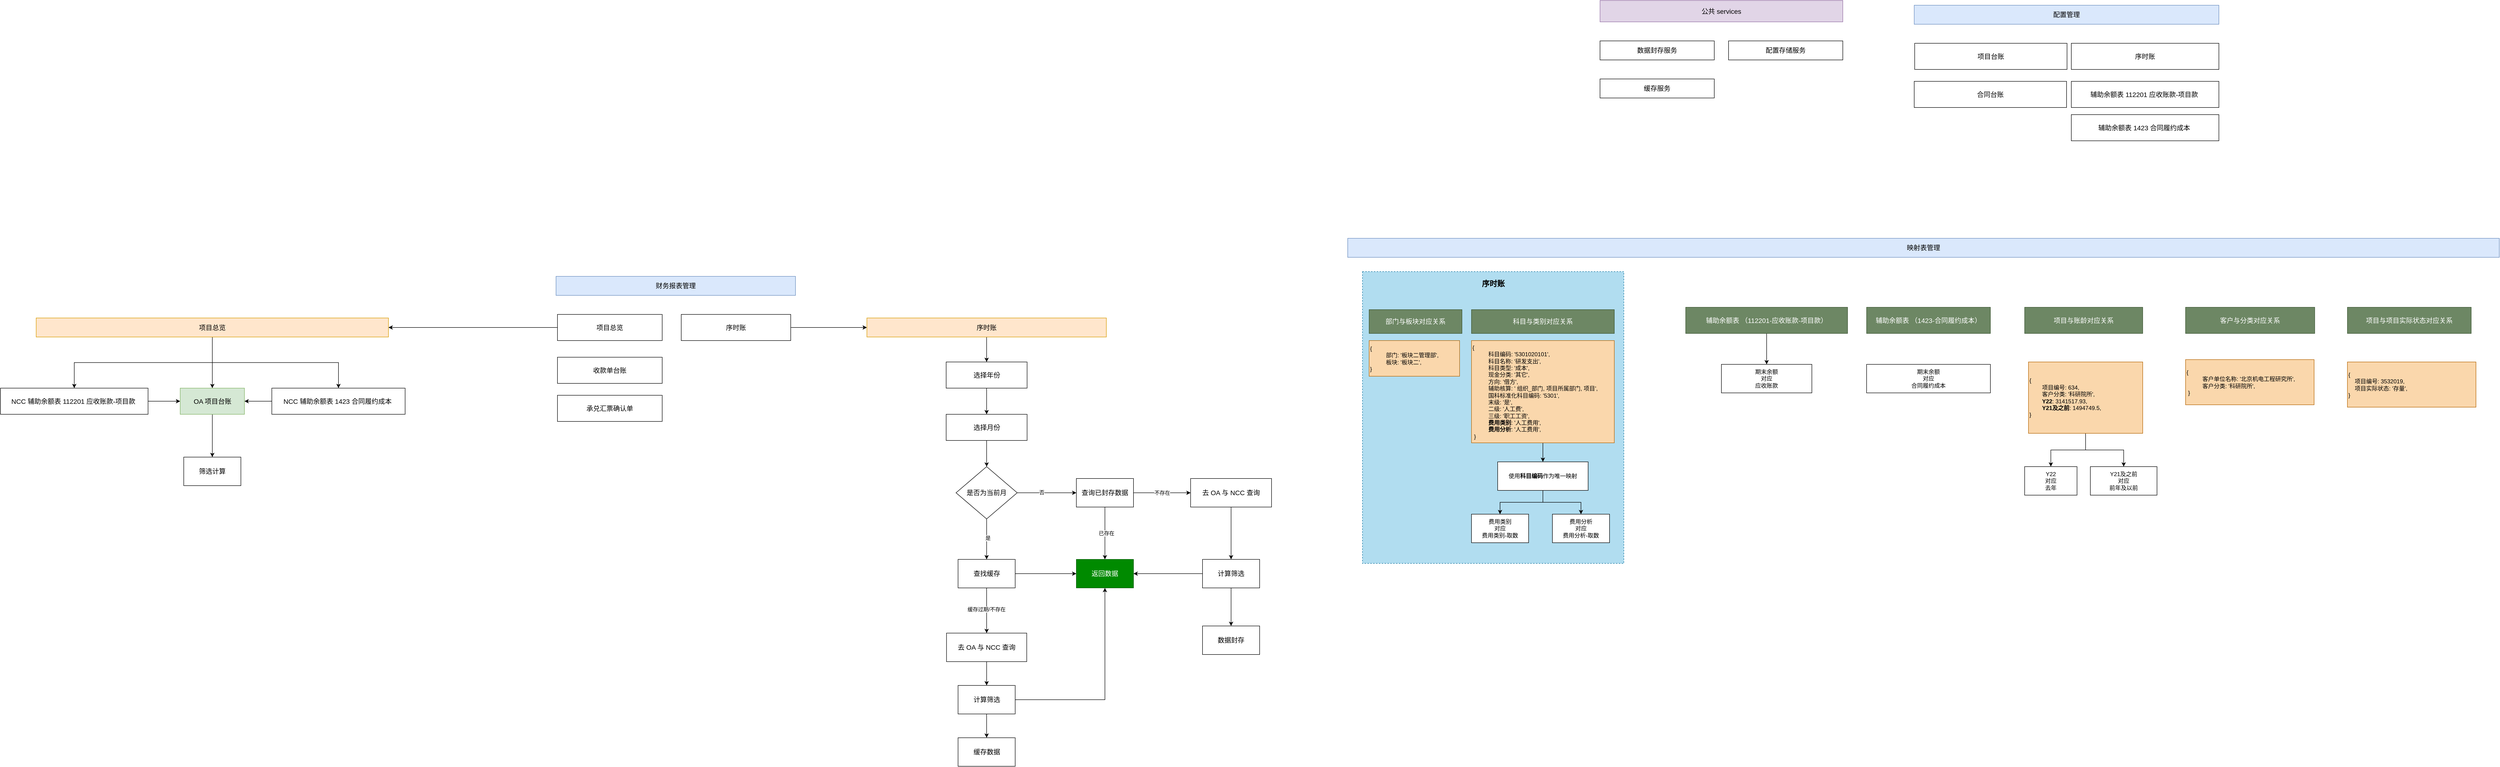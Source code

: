 <mxfile version="21.5.2" type="github">
  <diagram name="第 1 页" id="1ec_RS1h40ruIxiW34ki">
    <mxGraphModel dx="3770" dy="2812" grid="1" gridSize="10" guides="1" tooltips="1" connect="1" arrows="1" fold="1" page="1" pageScale="1" pageWidth="827" pageHeight="1169" math="0" shadow="0">
      <root>
        <mxCell id="0" />
        <mxCell id="1" parent="0" />
        <mxCell id="SoxdXa38NiNiZJWy6aRw-1" value="" style="group" vertex="1" connectable="0" parent="1">
          <mxGeometry x="2331" y="-320" width="549" height="613.5" as="geometry" />
        </mxCell>
        <mxCell id="SoxdXa38NiNiZJWy6aRw-2" value="" style="rounded=0;whiteSpace=wrap;html=1;fillColor=#b1ddf0;dashed=1;strokeColor=#10739e;" vertex="1" parent="SoxdXa38NiNiZJWy6aRw-1">
          <mxGeometry width="549" height="613.5" as="geometry" />
        </mxCell>
        <mxCell id="SoxdXa38NiNiZJWy6aRw-3" value="&lt;b&gt;&lt;font style=&quot;font-size: 16px;&quot;&gt;序时账&lt;/font&gt;&lt;/b&gt;" style="text;html=1;strokeColor=none;fillColor=none;align=center;verticalAlign=middle;whiteSpace=wrap;rounded=0;" vertex="1" parent="SoxdXa38NiNiZJWy6aRw-1">
          <mxGeometry x="211.5" y="10" width="126" height="30" as="geometry" />
        </mxCell>
        <mxCell id="SoxdXa38NiNiZJWy6aRw-4" value="映射表管理" style="rounded=0;whiteSpace=wrap;html=1;fillColor=#dae8fc;strokeColor=#6c8ebf;fontSize=14;" vertex="1" parent="1">
          <mxGeometry x="2300" y="-390" width="2419" height="40" as="geometry" />
        </mxCell>
        <mxCell id="SoxdXa38NiNiZJWy6aRw-5" value="财务报表管理" style="rounded=0;whiteSpace=wrap;html=1;fillColor=#dae8fc;strokeColor=#6c8ebf;fontSize=14;" vertex="1" parent="1">
          <mxGeometry x="637" y="-310" width="503" height="40" as="geometry" />
        </mxCell>
        <mxCell id="SoxdXa38NiNiZJWy6aRw-6" value="部门与板块对应关系" style="rounded=0;whiteSpace=wrap;html=1;fontSize=14;fillColor=#6d8764;fontColor=#ffffff;strokeColor=#3A5431;" vertex="1" parent="1">
          <mxGeometry x="2345" y="-240" width="195" height="50" as="geometry" />
        </mxCell>
        <mxCell id="SoxdXa38NiNiZJWy6aRw-7" value="" style="edgeStyle=orthogonalEdgeStyle;rounded=0;orthogonalLoop=1;jettySize=auto;html=1;fontSize=14;" edge="1" parent="1" source="SoxdXa38NiNiZJWy6aRw-8" target="SoxdXa38NiNiZJWy6aRw-18">
          <mxGeometry relative="1" as="geometry" />
        </mxCell>
        <mxCell id="SoxdXa38NiNiZJWy6aRw-8" value="选择年份" style="whiteSpace=wrap;html=1;rounded=0;fontSize=14;" vertex="1" parent="1">
          <mxGeometry x="1456.5" y="-130" width="170" height="55" as="geometry" />
        </mxCell>
        <mxCell id="SoxdXa38NiNiZJWy6aRw-9" value="承兑汇票确认单" style="whiteSpace=wrap;html=1;rounded=0;fontSize=14;" vertex="1" parent="1">
          <mxGeometry x="640" y="-60" width="220" height="55" as="geometry" />
        </mxCell>
        <mxCell id="SoxdXa38NiNiZJWy6aRw-10" value="收款单台账" style="whiteSpace=wrap;html=1;rounded=0;fontSize=14;" vertex="1" parent="1">
          <mxGeometry x="640" y="-140" width="220" height="55" as="geometry" />
        </mxCell>
        <mxCell id="SoxdXa38NiNiZJWy6aRw-11" style="edgeStyle=orthogonalEdgeStyle;rounded=0;orthogonalLoop=1;jettySize=auto;html=1;entryX=0;entryY=0.5;entryDx=0;entryDy=0;" edge="1" parent="1" source="SoxdXa38NiNiZJWy6aRw-12" target="SoxdXa38NiNiZJWy6aRw-16">
          <mxGeometry relative="1" as="geometry" />
        </mxCell>
        <mxCell id="SoxdXa38NiNiZJWy6aRw-12" value="序时账" style="whiteSpace=wrap;html=1;rounded=0;fontSize=14;" vertex="1" parent="1">
          <mxGeometry x="900" y="-230" width="230" height="55" as="geometry" />
        </mxCell>
        <mxCell id="SoxdXa38NiNiZJWy6aRw-13" style="edgeStyle=orthogonalEdgeStyle;rounded=0;orthogonalLoop=1;jettySize=auto;html=1;exitX=0;exitY=0.5;exitDx=0;exitDy=0;entryX=1;entryY=0.5;entryDx=0;entryDy=0;" edge="1" parent="1" source="SoxdXa38NiNiZJWy6aRw-14" target="SoxdXa38NiNiZJWy6aRw-53">
          <mxGeometry relative="1" as="geometry" />
        </mxCell>
        <mxCell id="SoxdXa38NiNiZJWy6aRw-14" value="项目总览" style="whiteSpace=wrap;html=1;rounded=0;fontSize=14;" vertex="1" parent="1">
          <mxGeometry x="640" y="-230" width="220" height="55" as="geometry" />
        </mxCell>
        <mxCell id="SoxdXa38NiNiZJWy6aRw-15" style="edgeStyle=orthogonalEdgeStyle;rounded=0;orthogonalLoop=1;jettySize=auto;html=1;entryX=0.5;entryY=0;entryDx=0;entryDy=0;fontSize=14;" edge="1" parent="1" source="SoxdXa38NiNiZJWy6aRw-16" target="SoxdXa38NiNiZJWy6aRw-8">
          <mxGeometry relative="1" as="geometry" />
        </mxCell>
        <mxCell id="SoxdXa38NiNiZJWy6aRw-16" value="序时账" style="rounded=0;whiteSpace=wrap;html=1;fillColor=#ffe6cc;strokeColor=#d79b00;fontSize=14;" vertex="1" parent="1">
          <mxGeometry x="1290" y="-222.5" width="503" height="40" as="geometry" />
        </mxCell>
        <mxCell id="SoxdXa38NiNiZJWy6aRw-17" style="edgeStyle=orthogonalEdgeStyle;rounded=0;orthogonalLoop=1;jettySize=auto;html=1;fontSize=14;" edge="1" parent="1" source="SoxdXa38NiNiZJWy6aRw-18" target="SoxdXa38NiNiZJWy6aRw-23">
          <mxGeometry relative="1" as="geometry" />
        </mxCell>
        <mxCell id="SoxdXa38NiNiZJWy6aRw-18" value="选择月份" style="whiteSpace=wrap;html=1;rounded=0;fontSize=14;" vertex="1" parent="1">
          <mxGeometry x="1456.5" y="-20" width="170" height="55" as="geometry" />
        </mxCell>
        <mxCell id="SoxdXa38NiNiZJWy6aRw-19" value="" style="edgeStyle=orthogonalEdgeStyle;rounded=0;orthogonalLoop=1;jettySize=auto;html=1;" edge="1" parent="1" source="SoxdXa38NiNiZJWy6aRw-23" target="SoxdXa38NiNiZJWy6aRw-28">
          <mxGeometry relative="1" as="geometry" />
        </mxCell>
        <mxCell id="SoxdXa38NiNiZJWy6aRw-20" value="否" style="edgeLabel;html=1;align=center;verticalAlign=middle;resizable=0;points=[];" vertex="1" connectable="0" parent="SoxdXa38NiNiZJWy6aRw-19">
          <mxGeometry x="-0.187" y="1" relative="1" as="geometry">
            <mxPoint as="offset" />
          </mxGeometry>
        </mxCell>
        <mxCell id="SoxdXa38NiNiZJWy6aRw-21" value="" style="edgeStyle=orthogonalEdgeStyle;rounded=0;orthogonalLoop=1;jettySize=auto;html=1;" edge="1" parent="1" source="SoxdXa38NiNiZJWy6aRw-23" target="SoxdXa38NiNiZJWy6aRw-32">
          <mxGeometry relative="1" as="geometry" />
        </mxCell>
        <mxCell id="SoxdXa38NiNiZJWy6aRw-22" value="是" style="edgeLabel;html=1;align=center;verticalAlign=middle;resizable=0;points=[];" vertex="1" connectable="0" parent="SoxdXa38NiNiZJWy6aRw-21">
          <mxGeometry x="-0.067" y="2" relative="1" as="geometry">
            <mxPoint as="offset" />
          </mxGeometry>
        </mxCell>
        <mxCell id="SoxdXa38NiNiZJWy6aRw-23" value="是否为当前月" style="rhombus;whiteSpace=wrap;html=1;fontSize=14;" vertex="1" parent="1">
          <mxGeometry x="1477.25" y="90" width="128.5" height="110" as="geometry" />
        </mxCell>
        <mxCell id="SoxdXa38NiNiZJWy6aRw-24" style="edgeStyle=orthogonalEdgeStyle;rounded=0;orthogonalLoop=1;jettySize=auto;html=1;entryX=0.5;entryY=0;entryDx=0;entryDy=0;" edge="1" parent="1" source="SoxdXa38NiNiZJWy6aRw-28" target="SoxdXa38NiNiZJWy6aRw-39">
          <mxGeometry relative="1" as="geometry" />
        </mxCell>
        <mxCell id="SoxdXa38NiNiZJWy6aRw-25" value="已存在" style="edgeLabel;html=1;align=center;verticalAlign=middle;resizable=0;points=[];" vertex="1" connectable="0" parent="SoxdXa38NiNiZJWy6aRw-24">
          <mxGeometry x="0.255" y="2" relative="1" as="geometry">
            <mxPoint x="1" y="-14" as="offset" />
          </mxGeometry>
        </mxCell>
        <mxCell id="SoxdXa38NiNiZJWy6aRw-26" value="" style="edgeStyle=orthogonalEdgeStyle;rounded=0;orthogonalLoop=1;jettySize=auto;html=1;" edge="1" parent="1" source="SoxdXa38NiNiZJWy6aRw-28" target="SoxdXa38NiNiZJWy6aRw-41">
          <mxGeometry relative="1" as="geometry" />
        </mxCell>
        <mxCell id="SoxdXa38NiNiZJWy6aRw-27" value="不存在" style="edgeLabel;html=1;align=center;verticalAlign=middle;resizable=0;points=[];" vertex="1" connectable="0" parent="SoxdXa38NiNiZJWy6aRw-26">
          <mxGeometry x="-0.217" y="-4" relative="1" as="geometry">
            <mxPoint x="13" y="-4" as="offset" />
          </mxGeometry>
        </mxCell>
        <mxCell id="SoxdXa38NiNiZJWy6aRw-28" value="查询已封存数据" style="whiteSpace=wrap;html=1;fontSize=14;" vertex="1" parent="1">
          <mxGeometry x="1730" y="115" width="120" height="60" as="geometry" />
        </mxCell>
        <mxCell id="SoxdXa38NiNiZJWy6aRw-29" value="" style="edgeStyle=orthogonalEdgeStyle;rounded=0;orthogonalLoop=1;jettySize=auto;html=1;" edge="1" parent="1" source="SoxdXa38NiNiZJWy6aRw-32" target="SoxdXa38NiNiZJWy6aRw-34">
          <mxGeometry relative="1" as="geometry" />
        </mxCell>
        <mxCell id="SoxdXa38NiNiZJWy6aRw-30" value="缓存过期/不存在" style="edgeLabel;html=1;align=center;verticalAlign=middle;resizable=0;points=[];" vertex="1" connectable="0" parent="SoxdXa38NiNiZJWy6aRw-29">
          <mxGeometry x="-0.054" y="-1" relative="1" as="geometry">
            <mxPoint as="offset" />
          </mxGeometry>
        </mxCell>
        <mxCell id="SoxdXa38NiNiZJWy6aRw-31" value="" style="edgeStyle=orthogonalEdgeStyle;rounded=0;orthogonalLoop=1;jettySize=auto;html=1;" edge="1" parent="1" source="SoxdXa38NiNiZJWy6aRw-32" target="SoxdXa38NiNiZJWy6aRw-39">
          <mxGeometry relative="1" as="geometry" />
        </mxCell>
        <mxCell id="SoxdXa38NiNiZJWy6aRw-32" value="查找缓存" style="whiteSpace=wrap;html=1;fontSize=14;" vertex="1" parent="1">
          <mxGeometry x="1481.5" y="285" width="120" height="60" as="geometry" />
        </mxCell>
        <mxCell id="SoxdXa38NiNiZJWy6aRw-33" value="" style="edgeStyle=orthogonalEdgeStyle;rounded=0;orthogonalLoop=1;jettySize=auto;html=1;" edge="1" parent="1" source="SoxdXa38NiNiZJWy6aRw-34" target="SoxdXa38NiNiZJWy6aRw-37">
          <mxGeometry relative="1" as="geometry" />
        </mxCell>
        <mxCell id="SoxdXa38NiNiZJWy6aRw-34" value="去 OA 与 NCC 查询" style="whiteSpace=wrap;html=1;fontSize=14;" vertex="1" parent="1">
          <mxGeometry x="1457.25" y="440" width="168.5" height="60" as="geometry" />
        </mxCell>
        <mxCell id="SoxdXa38NiNiZJWy6aRw-35" value="" style="edgeStyle=orthogonalEdgeStyle;rounded=0;orthogonalLoop=1;jettySize=auto;html=1;" edge="1" parent="1" source="SoxdXa38NiNiZJWy6aRw-37" target="SoxdXa38NiNiZJWy6aRw-38">
          <mxGeometry relative="1" as="geometry" />
        </mxCell>
        <mxCell id="SoxdXa38NiNiZJWy6aRw-36" style="edgeStyle=orthogonalEdgeStyle;rounded=0;orthogonalLoop=1;jettySize=auto;html=1;entryX=0.5;entryY=1;entryDx=0;entryDy=0;" edge="1" parent="1" source="SoxdXa38NiNiZJWy6aRw-37" target="SoxdXa38NiNiZJWy6aRw-39">
          <mxGeometry relative="1" as="geometry" />
        </mxCell>
        <mxCell id="SoxdXa38NiNiZJWy6aRw-37" value="计算筛选" style="whiteSpace=wrap;html=1;fontSize=14;" vertex="1" parent="1">
          <mxGeometry x="1481.5" y="550" width="120" height="60" as="geometry" />
        </mxCell>
        <mxCell id="SoxdXa38NiNiZJWy6aRw-38" value="缓存数据" style="whiteSpace=wrap;html=1;fontSize=14;" vertex="1" parent="1">
          <mxGeometry x="1481.5" y="660" width="120" height="60" as="geometry" />
        </mxCell>
        <mxCell id="SoxdXa38NiNiZJWy6aRw-39" value="返回数据" style="whiteSpace=wrap;html=1;fontSize=14;fillColor=#008a00;fontColor=#ffffff;strokeColor=#005700;" vertex="1" parent="1">
          <mxGeometry x="1730" y="285" width="120" height="60" as="geometry" />
        </mxCell>
        <mxCell id="SoxdXa38NiNiZJWy6aRw-40" value="" style="edgeStyle=orthogonalEdgeStyle;rounded=0;orthogonalLoop=1;jettySize=auto;html=1;" edge="1" parent="1" source="SoxdXa38NiNiZJWy6aRw-41" target="SoxdXa38NiNiZJWy6aRw-44">
          <mxGeometry relative="1" as="geometry" />
        </mxCell>
        <mxCell id="SoxdXa38NiNiZJWy6aRw-41" value="去 OA 与 NCC 查询" style="whiteSpace=wrap;html=1;fontSize=14;" vertex="1" parent="1">
          <mxGeometry x="1970" y="115" width="170" height="60" as="geometry" />
        </mxCell>
        <mxCell id="SoxdXa38NiNiZJWy6aRw-42" style="edgeStyle=orthogonalEdgeStyle;rounded=0;orthogonalLoop=1;jettySize=auto;html=1;entryX=1;entryY=0.5;entryDx=0;entryDy=0;" edge="1" parent="1" source="SoxdXa38NiNiZJWy6aRw-44" target="SoxdXa38NiNiZJWy6aRw-39">
          <mxGeometry relative="1" as="geometry" />
        </mxCell>
        <mxCell id="SoxdXa38NiNiZJWy6aRw-43" value="" style="edgeStyle=orthogonalEdgeStyle;rounded=0;orthogonalLoop=1;jettySize=auto;html=1;" edge="1" parent="1" source="SoxdXa38NiNiZJWy6aRw-44" target="SoxdXa38NiNiZJWy6aRw-45">
          <mxGeometry relative="1" as="geometry" />
        </mxCell>
        <mxCell id="SoxdXa38NiNiZJWy6aRw-44" value="计算筛选" style="whiteSpace=wrap;html=1;fontSize=14;" vertex="1" parent="1">
          <mxGeometry x="1995" y="285" width="120" height="60" as="geometry" />
        </mxCell>
        <mxCell id="SoxdXa38NiNiZJWy6aRw-45" value="数据封存" style="whiteSpace=wrap;html=1;fontSize=14;" vertex="1" parent="1">
          <mxGeometry x="1995" y="425" width="120" height="60" as="geometry" />
        </mxCell>
        <mxCell id="SoxdXa38NiNiZJWy6aRw-46" value="公共 services" style="rounded=0;whiteSpace=wrap;html=1;fillColor=#e1d5e7;strokeColor=#9673a6;fontSize=14;" vertex="1" parent="1">
          <mxGeometry x="2830" y="-890" width="510" height="45" as="geometry" />
        </mxCell>
        <mxCell id="SoxdXa38NiNiZJWy6aRw-47" value="数据封存服务" style="whiteSpace=wrap;html=1;rounded=0;fontSize=14;" vertex="1" parent="1">
          <mxGeometry x="2830" y="-805" width="240" height="40" as="geometry" />
        </mxCell>
        <mxCell id="SoxdXa38NiNiZJWy6aRw-48" value="配置存储服务" style="whiteSpace=wrap;html=1;rounded=0;fontSize=14;" vertex="1" parent="1">
          <mxGeometry x="3100" y="-805" width="240" height="40" as="geometry" />
        </mxCell>
        <mxCell id="SoxdXa38NiNiZJWy6aRw-49" value="缓存服务" style="whiteSpace=wrap;html=1;rounded=0;fontSize=14;" vertex="1" parent="1">
          <mxGeometry x="2830" y="-725" width="240" height="40" as="geometry" />
        </mxCell>
        <mxCell id="SoxdXa38NiNiZJWy6aRw-50" style="edgeStyle=orthogonalEdgeStyle;rounded=0;orthogonalLoop=1;jettySize=auto;html=1;entryX=0.5;entryY=0;entryDx=0;entryDy=0;" edge="1" parent="1" source="SoxdXa38NiNiZJWy6aRw-53" target="SoxdXa38NiNiZJWy6aRw-61">
          <mxGeometry relative="1" as="geometry" />
        </mxCell>
        <mxCell id="SoxdXa38NiNiZJWy6aRw-51" style="edgeStyle=orthogonalEdgeStyle;rounded=0;orthogonalLoop=1;jettySize=auto;html=1;exitX=0.5;exitY=1;exitDx=0;exitDy=0;entryX=0.5;entryY=0;entryDx=0;entryDy=0;" edge="1" parent="1" source="SoxdXa38NiNiZJWy6aRw-53" target="SoxdXa38NiNiZJWy6aRw-63">
          <mxGeometry relative="1" as="geometry" />
        </mxCell>
        <mxCell id="SoxdXa38NiNiZJWy6aRw-52" style="edgeStyle=orthogonalEdgeStyle;rounded=0;orthogonalLoop=1;jettySize=auto;html=1;exitX=0.5;exitY=1;exitDx=0;exitDy=0;entryX=0.5;entryY=0;entryDx=0;entryDy=0;" edge="1" parent="1" source="SoxdXa38NiNiZJWy6aRw-53" target="SoxdXa38NiNiZJWy6aRw-65">
          <mxGeometry relative="1" as="geometry" />
        </mxCell>
        <mxCell id="SoxdXa38NiNiZJWy6aRw-53" value="项目总览" style="rounded=0;whiteSpace=wrap;html=1;fillColor=#ffe6cc;strokeColor=#d79b00;fontSize=14;" vertex="1" parent="1">
          <mxGeometry x="-455" y="-222.5" width="740" height="40" as="geometry" />
        </mxCell>
        <mxCell id="SoxdXa38NiNiZJWy6aRw-54" value="配置管理" style="rounded=0;whiteSpace=wrap;html=1;fillColor=#dae8fc;strokeColor=#6c8ebf;fontSize=14;" vertex="1" parent="1">
          <mxGeometry x="3490" y="-880" width="640" height="40" as="geometry" />
        </mxCell>
        <mxCell id="SoxdXa38NiNiZJWy6aRw-55" value="项目台账" style="whiteSpace=wrap;html=1;rounded=0;fontSize=14;" vertex="1" parent="1">
          <mxGeometry x="3491" y="-800" width="320" height="55" as="geometry" />
        </mxCell>
        <mxCell id="SoxdXa38NiNiZJWy6aRw-56" value="序时账" style="whiteSpace=wrap;html=1;rounded=0;fontSize=14;" vertex="1" parent="1">
          <mxGeometry x="3820" y="-800" width="310" height="55" as="geometry" />
        </mxCell>
        <mxCell id="SoxdXa38NiNiZJWy6aRw-57" value="合同台账" style="whiteSpace=wrap;html=1;rounded=0;fontSize=14;" vertex="1" parent="1">
          <mxGeometry x="3490" y="-720" width="320" height="55" as="geometry" />
        </mxCell>
        <mxCell id="SoxdXa38NiNiZJWy6aRw-58" value="辅助余额表&amp;nbsp;112201 应收账款-项目款&lt;span style=&quot;background-color: initial;&quot;&gt;&amp;nbsp;&lt;/span&gt;" style="whiteSpace=wrap;html=1;rounded=0;fontSize=14;" vertex="1" parent="1">
          <mxGeometry x="3820" y="-720" width="310" height="55" as="geometry" />
        </mxCell>
        <mxCell id="SoxdXa38NiNiZJWy6aRw-59" value="辅助余额表&amp;nbsp;1423 合同履约成本&lt;span style=&quot;background-color: initial;&quot;&gt;&amp;nbsp;&lt;/span&gt;" style="whiteSpace=wrap;html=1;rounded=0;fontSize=14;" vertex="1" parent="1">
          <mxGeometry x="3820" y="-650" width="310" height="55" as="geometry" />
        </mxCell>
        <mxCell id="SoxdXa38NiNiZJWy6aRw-60" style="edgeStyle=orthogonalEdgeStyle;rounded=0;orthogonalLoop=1;jettySize=auto;html=1;exitX=1;exitY=0.5;exitDx=0;exitDy=0;entryX=0;entryY=0.5;entryDx=0;entryDy=0;" edge="1" parent="1" source="SoxdXa38NiNiZJWy6aRw-61" target="SoxdXa38NiNiZJWy6aRw-65">
          <mxGeometry relative="1" as="geometry" />
        </mxCell>
        <mxCell id="SoxdXa38NiNiZJWy6aRw-61" value="NCC 辅助余额表&amp;nbsp;112201 应收账款-项目款&lt;span style=&quot;background-color: initial;&quot;&gt;&amp;nbsp;&lt;/span&gt;" style="whiteSpace=wrap;html=1;rounded=0;fontSize=14;" vertex="1" parent="1">
          <mxGeometry x="-530" y="-75" width="310" height="55" as="geometry" />
        </mxCell>
        <mxCell id="SoxdXa38NiNiZJWy6aRw-62" style="edgeStyle=orthogonalEdgeStyle;rounded=0;orthogonalLoop=1;jettySize=auto;html=1;exitX=0;exitY=0.5;exitDx=0;exitDy=0;entryX=1;entryY=0.5;entryDx=0;entryDy=0;" edge="1" parent="1" source="SoxdXa38NiNiZJWy6aRw-63" target="SoxdXa38NiNiZJWy6aRw-65">
          <mxGeometry relative="1" as="geometry" />
        </mxCell>
        <mxCell id="SoxdXa38NiNiZJWy6aRw-63" value="NCC 辅助余额表&amp;nbsp;1423 合同履约成本&lt;span style=&quot;background-color: initial;&quot;&gt;&amp;nbsp;&lt;/span&gt;" style="whiteSpace=wrap;html=1;rounded=0;fontSize=14;" vertex="1" parent="1">
          <mxGeometry x="40" y="-75" width="280" height="55" as="geometry" />
        </mxCell>
        <mxCell id="SoxdXa38NiNiZJWy6aRw-64" value="" style="edgeStyle=orthogonalEdgeStyle;rounded=0;orthogonalLoop=1;jettySize=auto;html=1;" edge="1" parent="1" source="SoxdXa38NiNiZJWy6aRw-65" target="SoxdXa38NiNiZJWy6aRw-66">
          <mxGeometry relative="1" as="geometry" />
        </mxCell>
        <mxCell id="SoxdXa38NiNiZJWy6aRw-65" value="OA 项目台账" style="whiteSpace=wrap;html=1;rounded=0;fontSize=14;fillColor=#d5e8d4;strokeColor=#82b366;" vertex="1" parent="1">
          <mxGeometry x="-152.5" y="-75" width="135" height="55" as="geometry" />
        </mxCell>
        <mxCell id="SoxdXa38NiNiZJWy6aRw-66" value="筛选计算" style="whiteSpace=wrap;html=1;fontSize=14;rounded=0;" vertex="1" parent="1">
          <mxGeometry x="-145" y="70" width="120" height="60" as="geometry" />
        </mxCell>
        <mxCell id="SoxdXa38NiNiZJWy6aRw-67" value="&lt;div&gt;{&lt;/div&gt;&lt;div&gt;&amp;nbsp; &amp;nbsp; &amp;nbsp; &amp;nbsp; &amp;nbsp; 部门: &#39;板块二管理部&#39;,&lt;/div&gt;&lt;div&gt;&amp;nbsp; &amp;nbsp; &amp;nbsp; &amp;nbsp; &amp;nbsp; 板块: &#39;板块二&#39;,&lt;/div&gt;&lt;div&gt;}&lt;/div&gt;" style="rounded=0;whiteSpace=wrap;html=1;align=left;fillColor=#fad7ac;strokeColor=#b46504;" vertex="1" parent="1">
          <mxGeometry x="2345" y="-175" width="190" height="75" as="geometry" />
        </mxCell>
        <mxCell id="SoxdXa38NiNiZJWy6aRw-68" value="科目与类别对应关系" style="whiteSpace=wrap;html=1;rounded=0;fontSize=14;fillColor=#6d8764;fontColor=#ffffff;strokeColor=#3A5431;" vertex="1" parent="1">
          <mxGeometry x="2560" y="-240" width="300" height="50" as="geometry" />
        </mxCell>
        <mxCell id="SoxdXa38NiNiZJWy6aRw-69" value="" style="edgeStyle=orthogonalEdgeStyle;rounded=0;orthogonalLoop=1;jettySize=auto;html=1;" edge="1" parent="1" source="SoxdXa38NiNiZJWy6aRw-70" target="SoxdXa38NiNiZJWy6aRw-73">
          <mxGeometry relative="1" as="geometry" />
        </mxCell>
        <mxCell id="SoxdXa38NiNiZJWy6aRw-70" value="&lt;div&gt;{&lt;/div&gt;&lt;div&gt;&amp;nbsp; &amp;nbsp; &amp;nbsp; &amp;nbsp; &amp;nbsp; 科目编码: &#39;5301020101&#39;,&lt;/div&gt;&lt;div&gt;&amp;nbsp; &amp;nbsp; &amp;nbsp; &amp;nbsp; &amp;nbsp; 科目名称: &#39;研发支出&#39;,&lt;/div&gt;&lt;div&gt;&amp;nbsp; &amp;nbsp; &amp;nbsp; &amp;nbsp; &amp;nbsp; 科目类型: &#39;成本&#39;,&lt;/div&gt;&lt;div&gt;&amp;nbsp; &amp;nbsp; &amp;nbsp; &amp;nbsp; &amp;nbsp; 现金分类: &#39;其它&#39;,&lt;/div&gt;&lt;div&gt;&amp;nbsp; &amp;nbsp; &amp;nbsp; &amp;nbsp; &amp;nbsp; 方向: &#39;借方&#39;,&lt;/div&gt;&lt;div&gt;&amp;nbsp; &amp;nbsp; &amp;nbsp; &amp;nbsp; &amp;nbsp; 辅助核算: &#39; 组织_部门, 项目所属部门, 项目&#39;,&lt;/div&gt;&lt;div&gt;&amp;nbsp; &amp;nbsp; &amp;nbsp; &amp;nbsp; &amp;nbsp; 国科标准化科目编码: &#39;5301&#39;,&lt;/div&gt;&lt;div&gt;&amp;nbsp; &amp;nbsp; &amp;nbsp; &amp;nbsp; &amp;nbsp; 末级: &#39;是&#39;,&lt;/div&gt;&lt;div&gt;&amp;nbsp; &amp;nbsp; &amp;nbsp; &amp;nbsp; &amp;nbsp; 二级: &#39;人工费&#39;,&lt;/div&gt;&lt;div&gt;&amp;nbsp; &amp;nbsp; &amp;nbsp; &amp;nbsp; &amp;nbsp; 三级: &#39;职工工资&#39;,&lt;/div&gt;&lt;div&gt;&amp;nbsp; &amp;nbsp; &amp;nbsp; &amp;nbsp; &amp;nbsp; &lt;b&gt;费用类别&lt;/b&gt;: &#39;人工费用&#39;,&lt;/div&gt;&lt;div&gt;&amp;nbsp; &amp;nbsp; &amp;nbsp; &amp;nbsp; &amp;nbsp; &lt;b&gt;费用分析&lt;/b&gt;: &#39;人工费用&#39;,&lt;/div&gt;&lt;div&gt;&amp;nbsp;}&lt;/div&gt;" style="rounded=0;whiteSpace=wrap;html=1;align=left;fillColor=#fad7ac;strokeColor=#b46504;" vertex="1" parent="1">
          <mxGeometry x="2560" y="-175" width="300" height="215" as="geometry" />
        </mxCell>
        <mxCell id="SoxdXa38NiNiZJWy6aRw-71" value="" style="edgeStyle=orthogonalEdgeStyle;rounded=0;orthogonalLoop=1;jettySize=auto;html=1;" edge="1" parent="1" source="SoxdXa38NiNiZJWy6aRw-73" target="SoxdXa38NiNiZJWy6aRw-74">
          <mxGeometry relative="1" as="geometry" />
        </mxCell>
        <mxCell id="SoxdXa38NiNiZJWy6aRw-72" style="edgeStyle=orthogonalEdgeStyle;rounded=0;orthogonalLoop=1;jettySize=auto;html=1;entryX=0.5;entryY=0;entryDx=0;entryDy=0;" edge="1" parent="1" source="SoxdXa38NiNiZJWy6aRw-73" target="SoxdXa38NiNiZJWy6aRw-75">
          <mxGeometry relative="1" as="geometry" />
        </mxCell>
        <mxCell id="SoxdXa38NiNiZJWy6aRw-73" value="使用&lt;b&gt;科目编码&lt;/b&gt;作为唯一映射" style="whiteSpace=wrap;html=1;align=center;rounded=0;" vertex="1" parent="1">
          <mxGeometry x="2615" y="80" width="190" height="60" as="geometry" />
        </mxCell>
        <mxCell id="SoxdXa38NiNiZJWy6aRw-74" value="费用类别&lt;br&gt;对应&lt;br&gt;费用类别-取数" style="whiteSpace=wrap;html=1;rounded=0;" vertex="1" parent="1">
          <mxGeometry x="2560" y="190" width="120" height="60" as="geometry" />
        </mxCell>
        <mxCell id="SoxdXa38NiNiZJWy6aRw-75" value="费用分析&lt;br&gt;对应&lt;br&gt;费用分析-取数" style="whiteSpace=wrap;html=1;rounded=0;" vertex="1" parent="1">
          <mxGeometry x="2730" y="190" width="120" height="60" as="geometry" />
        </mxCell>
        <mxCell id="SoxdXa38NiNiZJWy6aRw-76" style="edgeStyle=orthogonalEdgeStyle;rounded=0;orthogonalLoop=1;jettySize=auto;html=1;" edge="1" parent="1" source="SoxdXa38NiNiZJWy6aRw-77" target="SoxdXa38NiNiZJWy6aRw-81">
          <mxGeometry relative="1" as="geometry" />
        </mxCell>
        <mxCell id="SoxdXa38NiNiZJWy6aRw-77" value="辅助余额表 （112201-应收账款-项目款&lt;span style=&quot;background-color: initial;&quot;&gt;）&lt;/span&gt;" style="whiteSpace=wrap;html=1;rounded=0;fontSize=14;fillColor=#6d8764;fontColor=#ffffff;strokeColor=#3A5431;" vertex="1" parent="1">
          <mxGeometry x="3010" y="-245" width="340" height="55" as="geometry" />
        </mxCell>
        <mxCell id="SoxdXa38NiNiZJWy6aRw-78" value="客户与分类对应关系" style="whiteSpace=wrap;html=1;rounded=0;fontSize=14;fillColor=#6d8764;fontColor=#ffffff;strokeColor=#3A5431;" vertex="1" parent="1">
          <mxGeometry x="4060.002" y="-245" width="271.311" height="55" as="geometry" />
        </mxCell>
        <mxCell id="SoxdXa38NiNiZJWy6aRw-79" value="项目与项目实际状态对应关系" style="whiteSpace=wrap;html=1;rounded=0;fontSize=14;fillColor=#6d8764;fontColor=#ffffff;strokeColor=#3A5431;" vertex="1" parent="1">
          <mxGeometry x="4400" y="-245" width="260" height="55" as="geometry" />
        </mxCell>
        <mxCell id="SoxdXa38NiNiZJWy6aRw-80" value="辅助余额表 （1423-合同履约成本&lt;span style=&quot;background-color: initial;&quot;&gt;）&lt;/span&gt;" style="whiteSpace=wrap;html=1;rounded=0;fontSize=14;fillColor=#6d8764;fontColor=#ffffff;strokeColor=#3A5431;" vertex="1" parent="1">
          <mxGeometry x="3390" y="-245" width="260" height="55" as="geometry" />
        </mxCell>
        <mxCell id="SoxdXa38NiNiZJWy6aRw-81" value="期末余额&lt;br&gt;对应&lt;br&gt;应收账款" style="rounded=0;whiteSpace=wrap;html=1;" vertex="1" parent="1">
          <mxGeometry x="3085" y="-125" width="190" height="60" as="geometry" />
        </mxCell>
        <mxCell id="SoxdXa38NiNiZJWy6aRw-82" value="Y22&lt;br&gt;对应&lt;br&gt;去年" style="rounded=0;whiteSpace=wrap;html=1;" vertex="1" parent="1">
          <mxGeometry x="3722" y="90" width="110" height="60" as="geometry" />
        </mxCell>
        <mxCell id="SoxdXa38NiNiZJWy6aRw-83" value="&lt;div&gt;{&lt;/div&gt;&lt;div&gt;&amp;nbsp; &amp;nbsp; &amp;nbsp; &amp;nbsp; &amp;nbsp; 客户单位名称: &#39;北京机电工程研究所&#39;,&lt;/div&gt;&lt;div&gt;&amp;nbsp; &amp;nbsp; &amp;nbsp; &amp;nbsp; &amp;nbsp; 客户分类: &#39;科研院所&#39;,&lt;/div&gt;&lt;div&gt;&amp;nbsp;}&lt;/div&gt;" style="rounded=0;whiteSpace=wrap;html=1;align=left;fillColor=#fad7ac;strokeColor=#b46504;" vertex="1" parent="1">
          <mxGeometry x="4060" y="-135" width="270" height="95" as="geometry" />
        </mxCell>
        <mxCell id="SoxdXa38NiNiZJWy6aRw-84" value="期末余额&lt;br&gt;对应&lt;br&gt;合同履约成本" style="rounded=0;whiteSpace=wrap;html=1;" vertex="1" parent="1">
          <mxGeometry x="3390" y="-125" width="260" height="60" as="geometry" />
        </mxCell>
        <mxCell id="SoxdXa38NiNiZJWy6aRw-85" value="项目与账龄对应关系" style="whiteSpace=wrap;html=1;rounded=0;fontSize=14;fillColor=#6d8764;fontColor=#ffffff;strokeColor=#3A5431;" vertex="1" parent="1">
          <mxGeometry x="3722" y="-245" width="248" height="55" as="geometry" />
        </mxCell>
        <mxCell id="SoxdXa38NiNiZJWy6aRw-87" style="edgeStyle=orthogonalEdgeStyle;rounded=0;orthogonalLoop=1;jettySize=auto;html=1;entryX=0.5;entryY=0;entryDx=0;entryDy=0;" edge="1" parent="1" source="SoxdXa38NiNiZJWy6aRw-86" target="SoxdXa38NiNiZJWy6aRw-82">
          <mxGeometry relative="1" as="geometry" />
        </mxCell>
        <mxCell id="SoxdXa38NiNiZJWy6aRw-89" style="edgeStyle=orthogonalEdgeStyle;rounded=0;orthogonalLoop=1;jettySize=auto;html=1;entryX=0.5;entryY=0;entryDx=0;entryDy=0;" edge="1" parent="1" source="SoxdXa38NiNiZJWy6aRw-86" target="SoxdXa38NiNiZJWy6aRw-88">
          <mxGeometry relative="1" as="geometry" />
        </mxCell>
        <mxCell id="SoxdXa38NiNiZJWy6aRw-86" value="&lt;div&gt;{&lt;/div&gt;&lt;div&gt;&amp;nbsp; &amp;nbsp; &lt;span style=&quot;white-space: pre;&quot;&gt;&#x9;&lt;/span&gt;项目编号: 634,&lt;/div&gt;&lt;div&gt;&amp;nbsp; &amp;nbsp; &lt;span style=&quot;white-space: pre;&quot;&gt;&#x9;&lt;/span&gt;客户分类: &#39;科研院所&#39;,&lt;/div&gt;&lt;div&gt;&amp;nbsp; &amp;nbsp; &lt;span style=&quot;white-space: pre;&quot;&gt;&#x9;&lt;/span&gt;&lt;b&gt;Y22&lt;/b&gt;: 3141517.93,&lt;/div&gt;&lt;div&gt;&amp;nbsp; &amp;nbsp; &lt;span style=&quot;white-space: pre;&quot;&gt;&#x9;&lt;/span&gt;&lt;b&gt;Y21及之前&lt;/b&gt;: 1494749.5,&lt;/div&gt;&lt;div&gt;}&lt;/div&gt;" style="rounded=0;whiteSpace=wrap;html=1;align=left;fillColor=#fad7ac;strokeColor=#b46504;" vertex="1" parent="1">
          <mxGeometry x="3730" y="-130" width="240" height="150" as="geometry" />
        </mxCell>
        <mxCell id="SoxdXa38NiNiZJWy6aRw-88" value="Y21及之前&lt;br&gt;对应&lt;br&gt;前年及以前" style="rounded=0;whiteSpace=wrap;html=1;" vertex="1" parent="1">
          <mxGeometry x="3860" y="90" width="140" height="60" as="geometry" />
        </mxCell>
        <mxCell id="SoxdXa38NiNiZJWy6aRw-90" value="&lt;div&gt;{&lt;/div&gt;&lt;div&gt;&amp;nbsp; &amp;nbsp; 项目编号: 3532019,&lt;/div&gt;&lt;div&gt;&amp;nbsp; &amp;nbsp; 项目实际状态: &#39;存量&#39;,&lt;/div&gt;&lt;div&gt;}&lt;/div&gt;" style="rounded=0;whiteSpace=wrap;html=1;align=left;fillColor=#fad7ac;strokeColor=#b46504;" vertex="1" parent="1">
          <mxGeometry x="4400" y="-130" width="270" height="95" as="geometry" />
        </mxCell>
      </root>
    </mxGraphModel>
  </diagram>
</mxfile>
